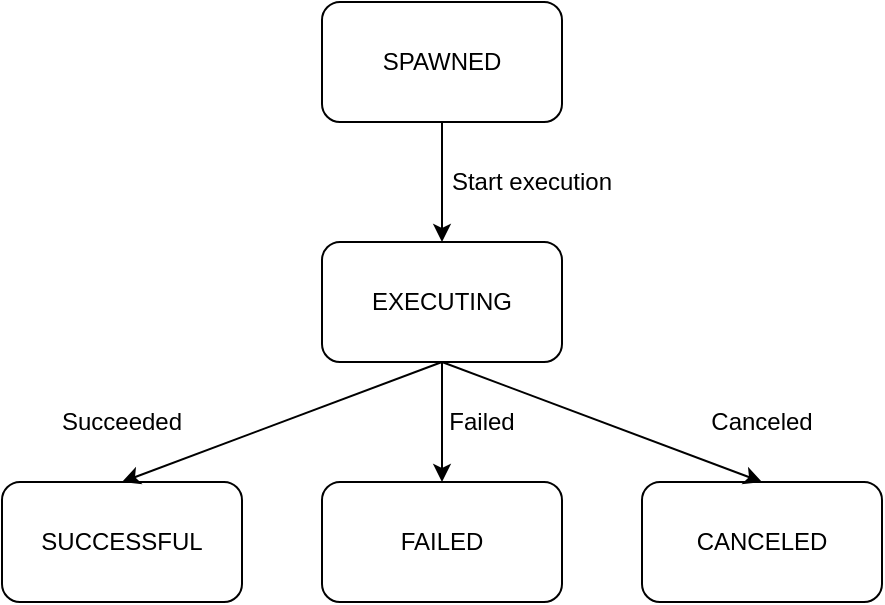 <mxfile>
    <diagram id="RtPCKkDnJPJ3c5xxE-0d" name="Page-1">
        <mxGraphModel dx="637" dy="575" grid="1" gridSize="10" guides="1" tooltips="1" connect="1" arrows="1" fold="1" page="1" pageScale="1" pageWidth="850" pageHeight="1100" background="#ffffff" math="0" shadow="0">
            <root>
                <mxCell id="0"/>
                <mxCell id="1" parent="0"/>
                <mxCell id="3" value="SPAWNED" style="rounded=1;whiteSpace=wrap;html=1;" parent="1" vertex="1">
                    <mxGeometry x="200" y="40" width="120" height="60" as="geometry"/>
                </mxCell>
                <mxCell id="4" value="EXECUTING" style="rounded=1;whiteSpace=wrap;html=1;" parent="1" vertex="1">
                    <mxGeometry x="200" y="160" width="120" height="60" as="geometry"/>
                </mxCell>
                <mxCell id="5" value="FAILED" style="rounded=1;whiteSpace=wrap;html=1;" parent="1" vertex="1">
                    <mxGeometry x="200" y="280" width="120" height="60" as="geometry"/>
                </mxCell>
                <mxCell id="6" value="SUCCESSFUL" style="rounded=1;whiteSpace=wrap;html=1;" parent="1" vertex="1">
                    <mxGeometry x="40" y="280" width="120" height="60" as="geometry"/>
                </mxCell>
                <mxCell id="7" value="CANCELED" style="rounded=1;whiteSpace=wrap;html=1;" parent="1" vertex="1">
                    <mxGeometry x="360" y="280" width="120" height="60" as="geometry"/>
                </mxCell>
                <mxCell id="8" value="" style="endArrow=classic;html=1;exitX=0.5;exitY=1;exitDx=0;exitDy=0;" parent="1" source="3" target="4" edge="1">
                    <mxGeometry width="50" height="50" relative="1" as="geometry">
                        <mxPoint x="280" y="320" as="sourcePoint"/>
                        <mxPoint x="330" y="270" as="targetPoint"/>
                    </mxGeometry>
                </mxCell>
                <mxCell id="9" value="" style="endArrow=classic;html=1;exitX=0.5;exitY=1;exitDx=0;exitDy=0;" parent="1" source="4" target="5" edge="1">
                    <mxGeometry width="50" height="50" relative="1" as="geometry">
                        <mxPoint x="280" y="320" as="sourcePoint"/>
                        <mxPoint x="330" y="270" as="targetPoint"/>
                    </mxGeometry>
                </mxCell>
                <mxCell id="10" value="" style="endArrow=classic;html=1;exitX=0.5;exitY=1;exitDx=0;exitDy=0;entryX=0.5;entryY=0;entryDx=0;entryDy=0;" parent="1" source="4" target="7" edge="1">
                    <mxGeometry width="50" height="50" relative="1" as="geometry">
                        <mxPoint x="280" y="320" as="sourcePoint"/>
                        <mxPoint x="330" y="270" as="targetPoint"/>
                    </mxGeometry>
                </mxCell>
                <mxCell id="11" value="" style="endArrow=classic;html=1;exitX=0.5;exitY=1;exitDx=0;exitDy=0;entryX=0.5;entryY=0;entryDx=0;entryDy=0;" parent="1" source="4" target="6" edge="1">
                    <mxGeometry width="50" height="50" relative="1" as="geometry">
                        <mxPoint x="280" y="320" as="sourcePoint"/>
                        <mxPoint x="330" y="270" as="targetPoint"/>
                    </mxGeometry>
                </mxCell>
                <mxCell id="12" value="Start execution" style="text;html=1;strokeColor=none;fillColor=none;align=center;verticalAlign=middle;whiteSpace=wrap;rounded=0;" parent="1" vertex="1">
                    <mxGeometry x="260" y="120" width="90" height="20" as="geometry"/>
                </mxCell>
                <mxCell id="13" value="Failed" style="text;html=1;strokeColor=none;fillColor=none;align=center;verticalAlign=middle;whiteSpace=wrap;rounded=0;" parent="1" vertex="1">
                    <mxGeometry x="260" y="240" width="40" height="20" as="geometry"/>
                </mxCell>
                <mxCell id="14" value="Succeeded" style="text;html=1;strokeColor=none;fillColor=none;align=center;verticalAlign=middle;whiteSpace=wrap;rounded=0;" parent="1" vertex="1">
                    <mxGeometry x="80" y="240" width="40" height="20" as="geometry"/>
                </mxCell>
                <mxCell id="15" value="Canceled" style="text;html=1;strokeColor=none;fillColor=none;align=center;verticalAlign=middle;whiteSpace=wrap;rounded=0;" parent="1" vertex="1">
                    <mxGeometry x="400" y="240" width="40" height="20" as="geometry"/>
                </mxCell>
            </root>
        </mxGraphModel>
    </diagram>
</mxfile>